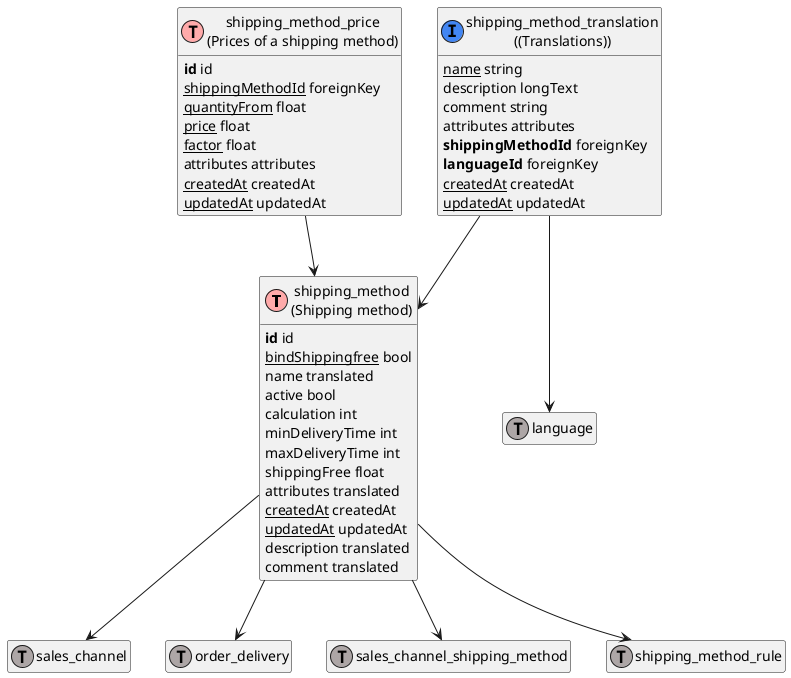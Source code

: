 @startuml
' uncomment the line below if you're using computer with a retina display
' skinparam dpi 300
!define Table(name,desc) class name as "desc" << (T,#FFAAAA) >>
!define ForeignTable(name,desc) class name as "desc" << (T,#ada6a6) >>
!define TranslationTable(name,desc) class name as "desc" << (I,#4286f4) >>
' we use bold for primary key
' green color for unique
' and underscore for not_null
!define primary_key(x) <b>x</b>
!define unique(x) <color:green>x</color>
!define not_null(x) <u>x</u>
' other tags available:
' <i></i>
' <back:COLOR></color>, where color is a color name or html color code
' (#FFAACC)
' see: http://plantuml.com/classes.html#More
hide methods
hide stereotypes
hide empty members
skinparam backgroundColor #FFFFFF

' entities

Table(ShopwareCoreCheckoutShippingShippingMethodDefinition, "shipping_method\n(Shipping method)") {
   primary_key(id) id
   not_null(bindShippingfree) bool
   name translated
   active bool
   calculation int
   minDeliveryTime int
   maxDeliveryTime int
   shippingFree float
   attributes translated
   not_null(createdAt) createdAt
   not_null(updatedAt) updatedAt
   description translated
   comment translated
}
Table(ShopwareCoreCheckoutShippingAggregateShippingMethodPriceShippingMethodPriceDefinition, "shipping_method_price\n(Prices of a shipping method)") {
   primary_key(id) id
   not_null(shippingMethodId) foreignKey
   not_null(quantityFrom) float
   not_null(price) float
   not_null(factor) float
   attributes attributes
   not_null(createdAt) createdAt
   not_null(updatedAt) updatedAt
}
TranslationTable(ShopwareCoreCheckoutShippingAggregateShippingMethodTranslationShippingMethodTranslationDefinition, "shipping_method_translation\n((Translations))") {
   not_null(name) string
   description longText
   comment string
   attributes attributes
   primary_key(shippingMethodId) foreignKey
   primary_key(languageId) foreignKey
   not_null(createdAt) createdAt
   not_null(updatedAt) updatedAt
}
ForeignTable(ShopwareCoreSystemSalesChannelSalesChannelDefinition, "sales_channel") {
}
ForeignTable(ShopwareCoreCheckoutOrderAggregateOrderDeliveryOrderDeliveryDefinition, "order_delivery") {
}
ForeignTable(ShopwareCoreSystemSalesChannelAggregateSalesChannelShippingMethodSalesChannelShippingMethodDefinition, "sales_channel_shipping_method") {
}
ForeignTable(ShopwareCoreCheckoutShippingAggregateShippingMethodRulesShippingMethodRuleDefinition, "shipping_method_rule") {
}
ForeignTable(ShopwareCoreSystemLanguageLanguageDefinition, "language") {
}

' relationshipd

ShopwareCoreCheckoutShippingShippingMethodDefinition --> ShopwareCoreSystemSalesChannelSalesChannelDefinition
ShopwareCoreCheckoutShippingShippingMethodDefinition --> ShopwareCoreCheckoutOrderAggregateOrderDeliveryOrderDeliveryDefinition
ShopwareCoreCheckoutShippingAggregateShippingMethodPriceShippingMethodPriceDefinition --> ShopwareCoreCheckoutShippingShippingMethodDefinition
ShopwareCoreCheckoutShippingAggregateShippingMethodTranslationShippingMethodTranslationDefinition --> ShopwareCoreCheckoutShippingShippingMethodDefinition
ShopwareCoreCheckoutShippingShippingMethodDefinition --> ShopwareCoreSystemSalesChannelAggregateSalesChannelShippingMethodSalesChannelShippingMethodDefinition
ShopwareCoreCheckoutShippingShippingMethodDefinition --> ShopwareCoreCheckoutShippingAggregateShippingMethodRulesShippingMethodRuleDefinition
ShopwareCoreCheckoutShippingAggregateShippingMethodTranslationShippingMethodTranslationDefinition --> ShopwareCoreSystemLanguageLanguageDefinition
@enduml
